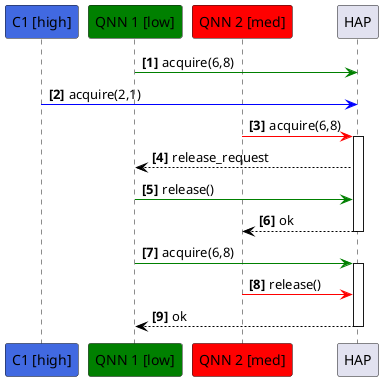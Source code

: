 @startuml

autonumber "<b>[#]"

participant "C1 [high]"   as cv #royalblue
participant "QNN 1 [low]"  as qnn1 #green
participant "QNN 2 [med]"  as qnn2 #red
participant "HAP"  as hap 

qnn1 -[#green]> hap: acquire(6,8)
cv -[#blue]> hap: acquire(2,1)

qnn2 -[#red]> hap: acquire(6,8)
activate hap
hap --[#black]> qnn1: release_request
qnn1 -[#green]> hap: release()
hap --[#black]> qnn2: ok
deactivate hap

qnn1 -[#green]> hap: acquire(6,8)
activate hap
qnn2 -[#red]> hap: release()
hap --[#black]> qnn1: ok
deactivate hap

@enduml

